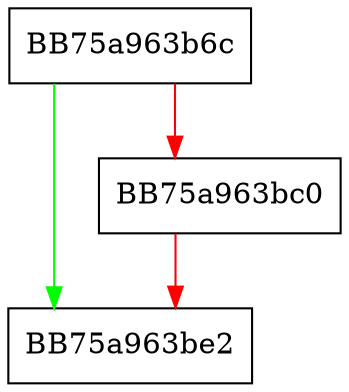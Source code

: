 digraph _set_and_verify_model {
  node [shape="box"];
  graph [splines=ortho];
  BB75a963b6c -> BB75a963be2 [color="green"];
  BB75a963b6c -> BB75a963bc0 [color="red"];
  BB75a963bc0 -> BB75a963be2 [color="red"];
}